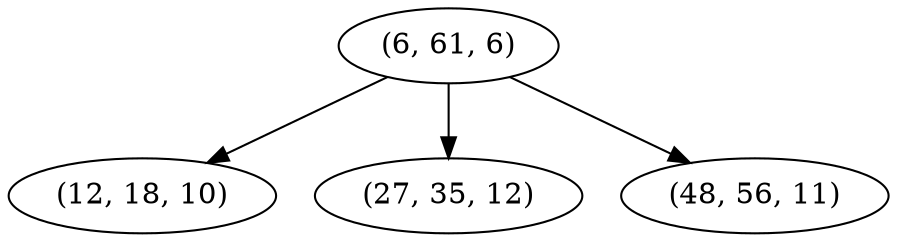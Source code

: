 digraph tree {
    "(6, 61, 6)";
    "(12, 18, 10)";
    "(27, 35, 12)";
    "(48, 56, 11)";
    "(6, 61, 6)" -> "(12, 18, 10)";
    "(6, 61, 6)" -> "(27, 35, 12)";
    "(6, 61, 6)" -> "(48, 56, 11)";
}
